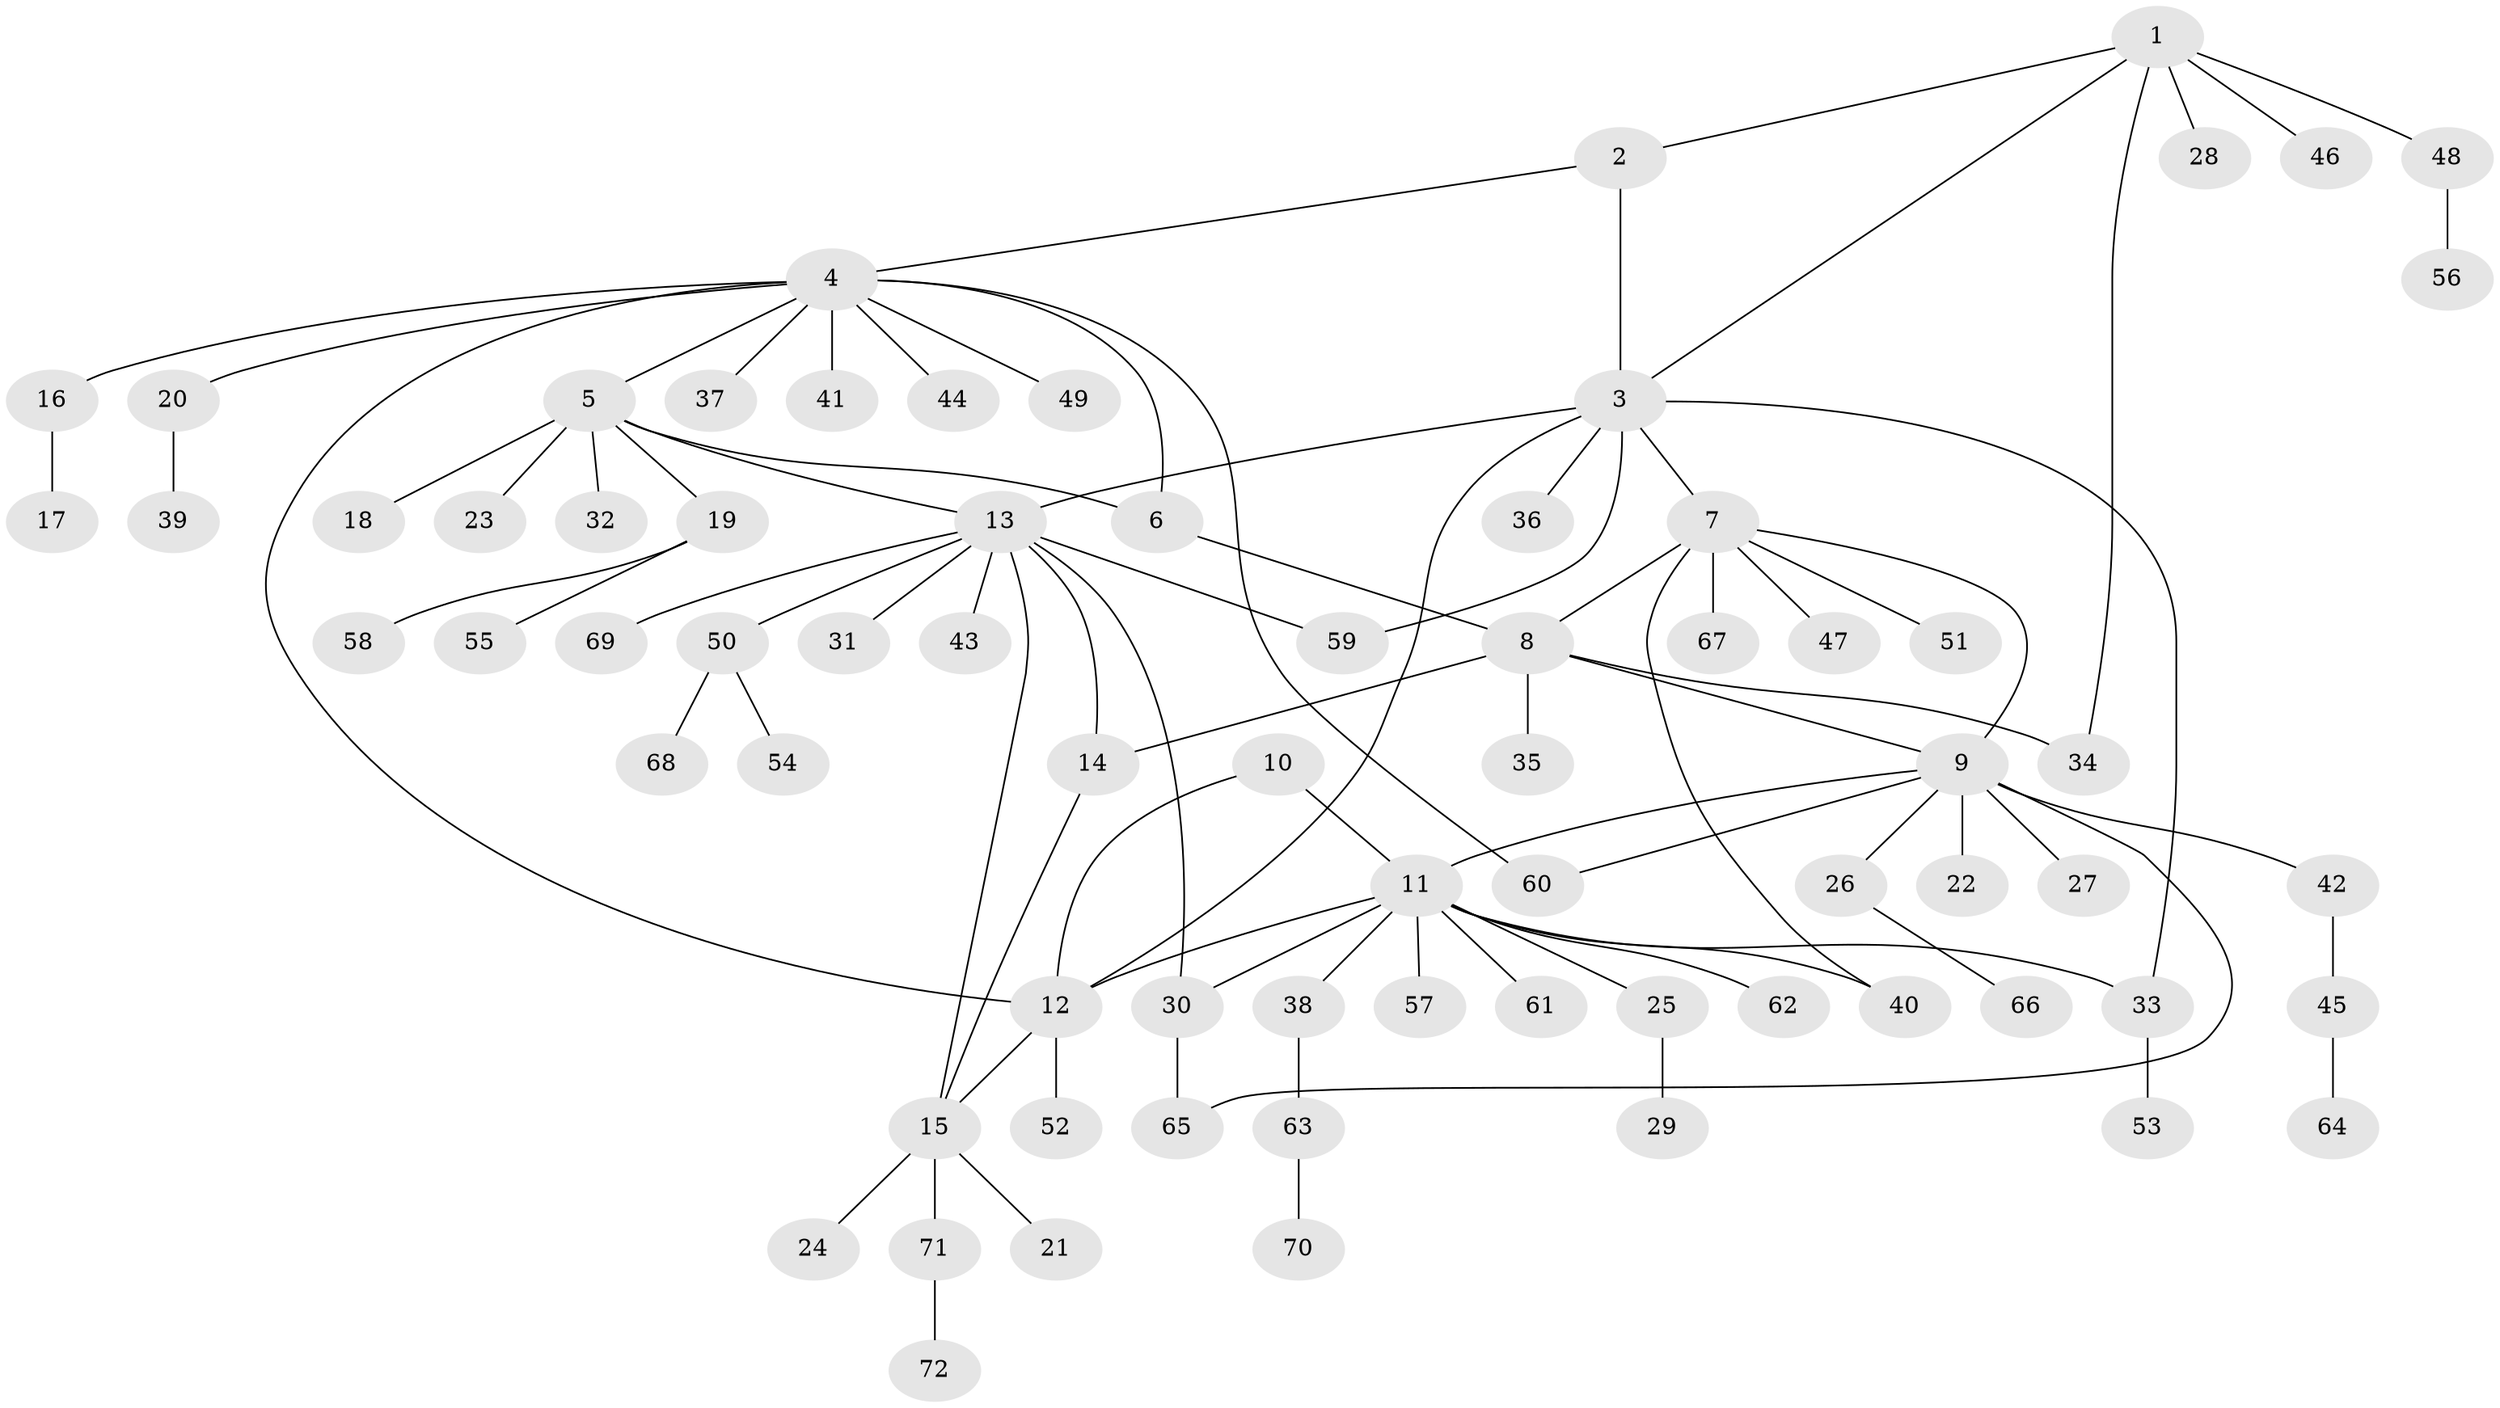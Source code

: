 // Generated by graph-tools (version 1.1) at 2025/37/03/09/25 02:37:35]
// undirected, 72 vertices, 89 edges
graph export_dot {
graph [start="1"]
  node [color=gray90,style=filled];
  1;
  2;
  3;
  4;
  5;
  6;
  7;
  8;
  9;
  10;
  11;
  12;
  13;
  14;
  15;
  16;
  17;
  18;
  19;
  20;
  21;
  22;
  23;
  24;
  25;
  26;
  27;
  28;
  29;
  30;
  31;
  32;
  33;
  34;
  35;
  36;
  37;
  38;
  39;
  40;
  41;
  42;
  43;
  44;
  45;
  46;
  47;
  48;
  49;
  50;
  51;
  52;
  53;
  54;
  55;
  56;
  57;
  58;
  59;
  60;
  61;
  62;
  63;
  64;
  65;
  66;
  67;
  68;
  69;
  70;
  71;
  72;
  1 -- 2;
  1 -- 3;
  1 -- 28;
  1 -- 34;
  1 -- 46;
  1 -- 48;
  2 -- 3;
  2 -- 4;
  3 -- 7;
  3 -- 12;
  3 -- 13;
  3 -- 33;
  3 -- 36;
  3 -- 59;
  4 -- 5;
  4 -- 6;
  4 -- 12;
  4 -- 16;
  4 -- 20;
  4 -- 37;
  4 -- 41;
  4 -- 44;
  4 -- 49;
  4 -- 60;
  5 -- 6;
  5 -- 13;
  5 -- 18;
  5 -- 19;
  5 -- 23;
  5 -- 32;
  6 -- 8;
  7 -- 8;
  7 -- 9;
  7 -- 40;
  7 -- 47;
  7 -- 51;
  7 -- 67;
  8 -- 9;
  8 -- 14;
  8 -- 34;
  8 -- 35;
  9 -- 11;
  9 -- 22;
  9 -- 26;
  9 -- 27;
  9 -- 42;
  9 -- 60;
  9 -- 65;
  10 -- 11;
  10 -- 12;
  11 -- 12;
  11 -- 25;
  11 -- 30;
  11 -- 33;
  11 -- 38;
  11 -- 40;
  11 -- 57;
  11 -- 61;
  11 -- 62;
  12 -- 15;
  12 -- 52;
  13 -- 14;
  13 -- 15;
  13 -- 30;
  13 -- 31;
  13 -- 43;
  13 -- 50;
  13 -- 59;
  13 -- 69;
  14 -- 15;
  15 -- 21;
  15 -- 24;
  15 -- 71;
  16 -- 17;
  19 -- 55;
  19 -- 58;
  20 -- 39;
  25 -- 29;
  26 -- 66;
  30 -- 65;
  33 -- 53;
  38 -- 63;
  42 -- 45;
  45 -- 64;
  48 -- 56;
  50 -- 54;
  50 -- 68;
  63 -- 70;
  71 -- 72;
}
